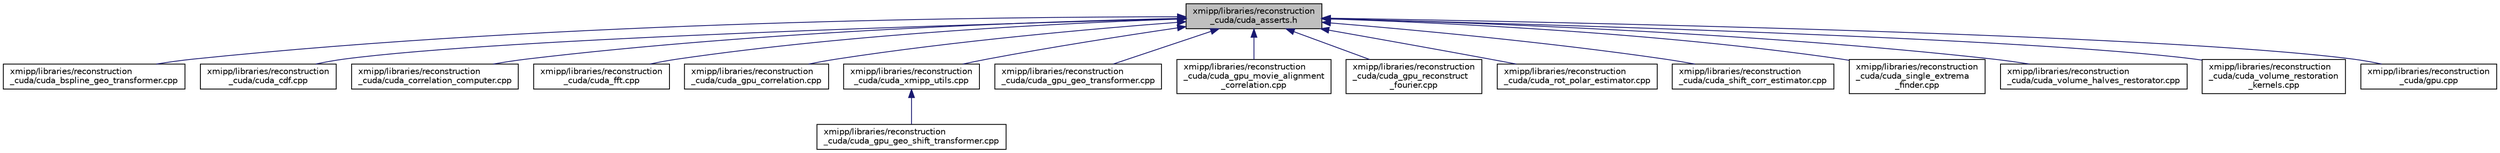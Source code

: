 digraph "xmipp/libraries/reconstruction_cuda/cuda_asserts.h"
{
  edge [fontname="Helvetica",fontsize="10",labelfontname="Helvetica",labelfontsize="10"];
  node [fontname="Helvetica",fontsize="10",shape=record];
  Node6 [label="xmipp/libraries/reconstruction\l_cuda/cuda_asserts.h",height=0.2,width=0.4,color="black", fillcolor="grey75", style="filled", fontcolor="black"];
  Node6 -> Node7 [dir="back",color="midnightblue",fontsize="10",style="solid",fontname="Helvetica"];
  Node7 [label="xmipp/libraries/reconstruction\l_cuda/cuda_bspline_geo_transformer.cpp",height=0.2,width=0.4,color="black", fillcolor="white", style="filled",URL="$cuda__bspline__geo__transformer_8cpp.html"];
  Node6 -> Node8 [dir="back",color="midnightblue",fontsize="10",style="solid",fontname="Helvetica"];
  Node8 [label="xmipp/libraries/reconstruction\l_cuda/cuda_cdf.cpp",height=0.2,width=0.4,color="black", fillcolor="white", style="filled",URL="$cuda__cdf_8cpp.html"];
  Node6 -> Node9 [dir="back",color="midnightblue",fontsize="10",style="solid",fontname="Helvetica"];
  Node9 [label="xmipp/libraries/reconstruction\l_cuda/cuda_correlation_computer.cpp",height=0.2,width=0.4,color="black", fillcolor="white", style="filled",URL="$cuda__correlation__computer_8cpp.html"];
  Node6 -> Node10 [dir="back",color="midnightblue",fontsize="10",style="solid",fontname="Helvetica"];
  Node10 [label="xmipp/libraries/reconstruction\l_cuda/cuda_fft.cpp",height=0.2,width=0.4,color="black", fillcolor="white", style="filled",URL="$cuda__fft_8cpp.html"];
  Node6 -> Node11 [dir="back",color="midnightblue",fontsize="10",style="solid",fontname="Helvetica"];
  Node11 [label="xmipp/libraries/reconstruction\l_cuda/cuda_gpu_correlation.cpp",height=0.2,width=0.4,color="black", fillcolor="white", style="filled",URL="$cuda__gpu__correlation_8cpp.html"];
  Node6 -> Node12 [dir="back",color="midnightblue",fontsize="10",style="solid",fontname="Helvetica"];
  Node12 [label="xmipp/libraries/reconstruction\l_cuda/cuda_xmipp_utils.cpp",height=0.2,width=0.4,color="black", fillcolor="white", style="filled",URL="$cuda__xmipp__utils_8cpp.html"];
  Node12 -> Node13 [dir="back",color="midnightblue",fontsize="10",style="solid",fontname="Helvetica"];
  Node13 [label="xmipp/libraries/reconstruction\l_cuda/cuda_gpu_geo_shift_transformer.cpp",height=0.2,width=0.4,color="black", fillcolor="white", style="filled",URL="$cuda__gpu__geo__shift__transformer_8cpp.html"];
  Node6 -> Node14 [dir="back",color="midnightblue",fontsize="10",style="solid",fontname="Helvetica"];
  Node14 [label="xmipp/libraries/reconstruction\l_cuda/cuda_gpu_geo_transformer.cpp",height=0.2,width=0.4,color="black", fillcolor="white", style="filled",URL="$cuda__gpu__geo__transformer_8cpp.html"];
  Node6 -> Node15 [dir="back",color="midnightblue",fontsize="10",style="solid",fontname="Helvetica"];
  Node15 [label="xmipp/libraries/reconstruction\l_cuda/cuda_gpu_movie_alignment\l_correlation.cpp",height=0.2,width=0.4,color="black", fillcolor="white", style="filled",URL="$cuda__gpu__movie__alignment__correlation_8cpp.html"];
  Node6 -> Node16 [dir="back",color="midnightblue",fontsize="10",style="solid",fontname="Helvetica"];
  Node16 [label="xmipp/libraries/reconstruction\l_cuda/cuda_gpu_reconstruct\l_fourier.cpp",height=0.2,width=0.4,color="black", fillcolor="white", style="filled",URL="$cuda__gpu__reconstruct__fourier_8cpp.html"];
  Node6 -> Node17 [dir="back",color="midnightblue",fontsize="10",style="solid",fontname="Helvetica"];
  Node17 [label="xmipp/libraries/reconstruction\l_cuda/cuda_rot_polar_estimator.cpp",height=0.2,width=0.4,color="black", fillcolor="white", style="filled",URL="$cuda__rot__polar__estimator_8cpp.html"];
  Node6 -> Node18 [dir="back",color="midnightblue",fontsize="10",style="solid",fontname="Helvetica"];
  Node18 [label="xmipp/libraries/reconstruction\l_cuda/cuda_shift_corr_estimator.cpp",height=0.2,width=0.4,color="black", fillcolor="white", style="filled",URL="$cuda__shift__corr__estimator_8cpp.html"];
  Node6 -> Node19 [dir="back",color="midnightblue",fontsize="10",style="solid",fontname="Helvetica"];
  Node19 [label="xmipp/libraries/reconstruction\l_cuda/cuda_single_extrema\l_finder.cpp",height=0.2,width=0.4,color="black", fillcolor="white", style="filled",URL="$cuda__single__extrema__finder_8cpp.html"];
  Node6 -> Node20 [dir="back",color="midnightblue",fontsize="10",style="solid",fontname="Helvetica"];
  Node20 [label="xmipp/libraries/reconstruction\l_cuda/cuda_volume_halves_restorator.cpp",height=0.2,width=0.4,color="black", fillcolor="white", style="filled",URL="$cuda__volume__halves__restorator_8cpp.html"];
  Node6 -> Node21 [dir="back",color="midnightblue",fontsize="10",style="solid",fontname="Helvetica"];
  Node21 [label="xmipp/libraries/reconstruction\l_cuda/cuda_volume_restoration\l_kernels.cpp",height=0.2,width=0.4,color="black", fillcolor="white", style="filled",URL="$cuda__volume__restoration__kernels_8cpp.html"];
  Node6 -> Node22 [dir="back",color="midnightblue",fontsize="10",style="solid",fontname="Helvetica"];
  Node22 [label="xmipp/libraries/reconstruction\l_cuda/gpu.cpp",height=0.2,width=0.4,color="black", fillcolor="white", style="filled",URL="$gpu_8cpp.html"];
}

